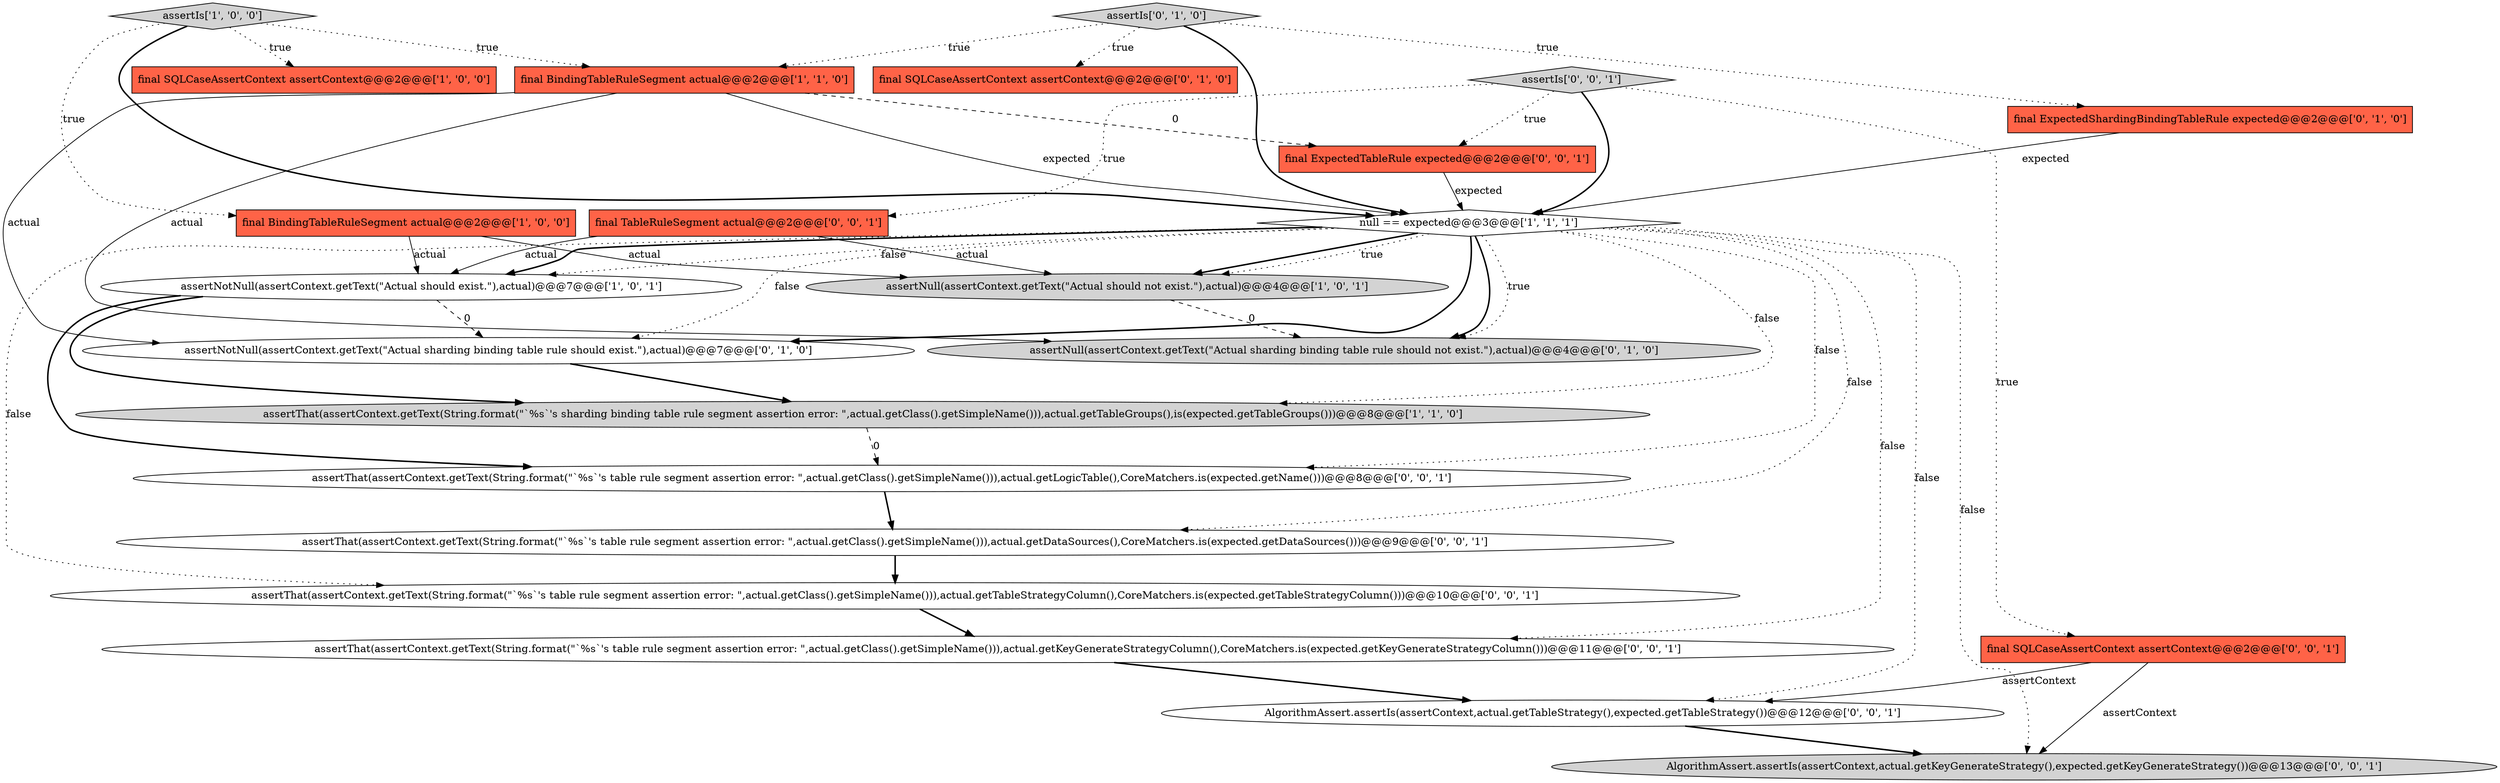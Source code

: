 digraph {
1 [style = filled, label = "final SQLCaseAssertContext assertContext@@@2@@@['1', '0', '0']", fillcolor = tomato, shape = box image = "AAA0AAABBB1BBB"];
18 [style = filled, label = "final SQLCaseAssertContext assertContext@@@2@@@['0', '0', '1']", fillcolor = tomato, shape = box image = "AAA0AAABBB3BBB"];
4 [style = filled, label = "assertThat(assertContext.getText(String.format(\"`%s`'s sharding binding table rule segment assertion error: \",actual.getClass().getSimpleName())),actual.getTableGroups(),is(expected.getTableGroups()))@@@8@@@['1', '1', '0']", fillcolor = lightgray, shape = ellipse image = "AAA0AAABBB1BBB"];
20 [style = filled, label = "assertThat(assertContext.getText(String.format(\"`%s`'s table rule segment assertion error: \",actual.getClass().getSimpleName())),actual.getTableStrategyColumn(),CoreMatchers.is(expected.getTableStrategyColumn()))@@@10@@@['0', '0', '1']", fillcolor = white, shape = ellipse image = "AAA0AAABBB3BBB"];
21 [style = filled, label = "final ExpectedTableRule expected@@@2@@@['0', '0', '1']", fillcolor = tomato, shape = box image = "AAA0AAABBB3BBB"];
16 [style = filled, label = "assertThat(assertContext.getText(String.format(\"`%s`'s table rule segment assertion error: \",actual.getClass().getSimpleName())),actual.getLogicTable(),CoreMatchers.is(expected.getName()))@@@8@@@['0', '0', '1']", fillcolor = white, shape = ellipse image = "AAA0AAABBB3BBB"];
22 [style = filled, label = "assertThat(assertContext.getText(String.format(\"`%s`'s table rule segment assertion error: \",actual.getClass().getSimpleName())),actual.getKeyGenerateStrategyColumn(),CoreMatchers.is(expected.getKeyGenerateStrategyColumn()))@@@11@@@['0', '0', '1']", fillcolor = white, shape = ellipse image = "AAA0AAABBB3BBB"];
12 [style = filled, label = "assertNotNull(assertContext.getText(\"Actual sharding binding table rule should exist.\"),actual)@@@7@@@['0', '1', '0']", fillcolor = white, shape = ellipse image = "AAA1AAABBB2BBB"];
0 [style = filled, label = "assertIs['1', '0', '0']", fillcolor = lightgray, shape = diamond image = "AAA0AAABBB1BBB"];
17 [style = filled, label = "AlgorithmAssert.assertIs(assertContext,actual.getKeyGenerateStrategy(),expected.getKeyGenerateStrategy())@@@13@@@['0', '0', '1']", fillcolor = lightgray, shape = ellipse image = "AAA0AAABBB3BBB"];
11 [style = filled, label = "final SQLCaseAssertContext assertContext@@@2@@@['0', '1', '0']", fillcolor = tomato, shape = box image = "AAA0AAABBB2BBB"];
3 [style = filled, label = "final BindingTableRuleSegment actual@@@2@@@['1', '0', '0']", fillcolor = tomato, shape = box image = "AAA0AAABBB1BBB"];
15 [style = filled, label = "assertIs['0', '0', '1']", fillcolor = lightgray, shape = diamond image = "AAA0AAABBB3BBB"];
13 [style = filled, label = "final TableRuleSegment actual@@@2@@@['0', '0', '1']", fillcolor = tomato, shape = box image = "AAA0AAABBB3BBB"];
8 [style = filled, label = "assertIs['0', '1', '0']", fillcolor = lightgray, shape = diamond image = "AAA0AAABBB2BBB"];
19 [style = filled, label = "assertThat(assertContext.getText(String.format(\"`%s`'s table rule segment assertion error: \",actual.getClass().getSimpleName())),actual.getDataSources(),CoreMatchers.is(expected.getDataSources()))@@@9@@@['0', '0', '1']", fillcolor = white, shape = ellipse image = "AAA0AAABBB3BBB"];
6 [style = filled, label = "assertNull(assertContext.getText(\"Actual should not exist.\"),actual)@@@4@@@['1', '0', '1']", fillcolor = lightgray, shape = ellipse image = "AAA0AAABBB1BBB"];
7 [style = filled, label = "null == expected@@@3@@@['1', '1', '1']", fillcolor = white, shape = diamond image = "AAA0AAABBB1BBB"];
5 [style = filled, label = "final BindingTableRuleSegment actual@@@2@@@['1', '1', '0']", fillcolor = tomato, shape = box image = "AAA0AAABBB1BBB"];
10 [style = filled, label = "final ExpectedShardingBindingTableRule expected@@@2@@@['0', '1', '0']", fillcolor = tomato, shape = box image = "AAA0AAABBB2BBB"];
9 [style = filled, label = "assertNull(assertContext.getText(\"Actual sharding binding table rule should not exist.\"),actual)@@@4@@@['0', '1', '0']", fillcolor = lightgray, shape = ellipse image = "AAA1AAABBB2BBB"];
2 [style = filled, label = "assertNotNull(assertContext.getText(\"Actual should exist.\"),actual)@@@7@@@['1', '0', '1']", fillcolor = white, shape = ellipse image = "AAA0AAABBB1BBB"];
14 [style = filled, label = "AlgorithmAssert.assertIs(assertContext,actual.getTableStrategy(),expected.getTableStrategy())@@@12@@@['0', '0', '1']", fillcolor = white, shape = ellipse image = "AAA0AAABBB3BBB"];
8->10 [style = dotted, label="true"];
15->21 [style = dotted, label="true"];
8->11 [style = dotted, label="true"];
14->17 [style = bold, label=""];
0->1 [style = dotted, label="true"];
3->6 [style = solid, label="actual"];
2->4 [style = bold, label=""];
15->13 [style = dotted, label="true"];
5->12 [style = solid, label="actual"];
7->12 [style = dotted, label="false"];
18->17 [style = solid, label="assertContext"];
0->7 [style = bold, label=""];
7->9 [style = bold, label=""];
19->20 [style = bold, label=""];
13->6 [style = solid, label="actual"];
12->4 [style = bold, label=""];
15->18 [style = dotted, label="true"];
16->19 [style = bold, label=""];
20->22 [style = bold, label=""];
0->3 [style = dotted, label="true"];
7->6 [style = bold, label=""];
4->16 [style = dashed, label="0"];
6->9 [style = dashed, label="0"];
5->7 [style = solid, label="expected"];
7->2 [style = bold, label=""];
5->9 [style = solid, label="actual"];
7->9 [style = dotted, label="true"];
15->7 [style = bold, label=""];
0->5 [style = dotted, label="true"];
3->2 [style = solid, label="actual"];
13->2 [style = solid, label="actual"];
7->12 [style = bold, label=""];
7->19 [style = dotted, label="false"];
7->4 [style = dotted, label="false"];
7->16 [style = dotted, label="false"];
22->14 [style = bold, label=""];
21->7 [style = solid, label="expected"];
5->21 [style = dashed, label="0"];
8->5 [style = dotted, label="true"];
7->2 [style = dotted, label="false"];
10->7 [style = solid, label="expected"];
18->14 [style = solid, label="assertContext"];
7->14 [style = dotted, label="false"];
7->17 [style = dotted, label="false"];
8->7 [style = bold, label=""];
2->16 [style = bold, label=""];
7->22 [style = dotted, label="false"];
7->20 [style = dotted, label="false"];
2->12 [style = dashed, label="0"];
7->6 [style = dotted, label="true"];
}

